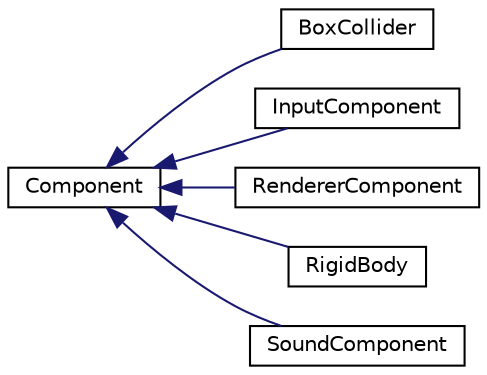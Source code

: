 digraph "Graphical Class Hierarchy"
{
 // LATEX_PDF_SIZE
  edge [fontname="Helvetica",fontsize="10",labelfontname="Helvetica",labelfontsize="10"];
  node [fontname="Helvetica",fontsize="10",shape=record];
  rankdir="LR";
  Node0 [label="Component",height=0.2,width=0.4,color="black", fillcolor="white", style="filled",URL="$class_component.html",tooltip=" "];
  Node0 -> Node1 [dir="back",color="midnightblue",fontsize="10",style="solid",fontname="Helvetica"];
  Node1 [label="BoxCollider",height=0.2,width=0.4,color="black", fillcolor="white", style="filled",URL="$class_box_collider.html",tooltip="Box collider extends component. Checks to see if this GameObject is overlapping any other GameObject."];
  Node0 -> Node2 [dir="back",color="midnightblue",fontsize="10",style="solid",fontname="Helvetica"];
  Node2 [label="InputComponent",height=0.2,width=0.4,color="black", fillcolor="white", style="filled",URL="$class_input_component.html",tooltip="handles all inputs from player and executes commands based upon the input"];
  Node0 -> Node3 [dir="back",color="midnightblue",fontsize="10",style="solid",fontname="Helvetica"];
  Node3 [label="RendererComponent",height=0.2,width=0.4,color="black", fillcolor="white", style="filled",URL="$class_renderer_component.html",tooltip="handles rendering for the parent gameObject"];
  Node0 -> Node4 [dir="back",color="midnightblue",fontsize="10",style="solid",fontname="Helvetica"];
  Node4 [label="RigidBody",height=0.2,width=0.4,color="black", fillcolor="white", style="filled",URL="$class_rigid_body.html",tooltip="Handles physics for game objects."];
  Node0 -> Node5 [dir="back",color="midnightblue",fontsize="10",style="solid",fontname="Helvetica"];
  Node5 [label="SoundComponent",height=0.2,width=0.4,color="black", fillcolor="white", style="filled",URL="$class_sound_component.html",tooltip="Handles all sounds that this object is related to."];
}
